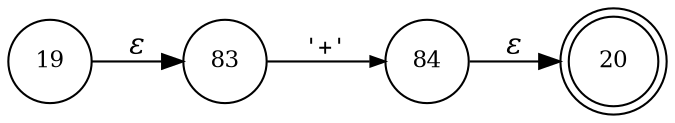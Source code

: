 digraph ATN {
rankdir=LR;
s20[fontsize=11, label="20", shape=doublecircle, fixedsize=true, width=.6];
s19[fontsize=11,label="19", shape=circle, fixedsize=true, width=.55, peripheries=1];
s83[fontsize=11,label="83", shape=circle, fixedsize=true, width=.55, peripheries=1];
s84[fontsize=11,label="84", shape=circle, fixedsize=true, width=.55, peripheries=1];
s19 -> s83 [fontname="Times-Italic", label="&epsilon;"];
s83 -> s84 [fontsize=11, fontname="Courier", arrowsize=.7, label = "'+'", arrowhead = normal];
s84 -> s20 [fontname="Times-Italic", label="&epsilon;"];
}